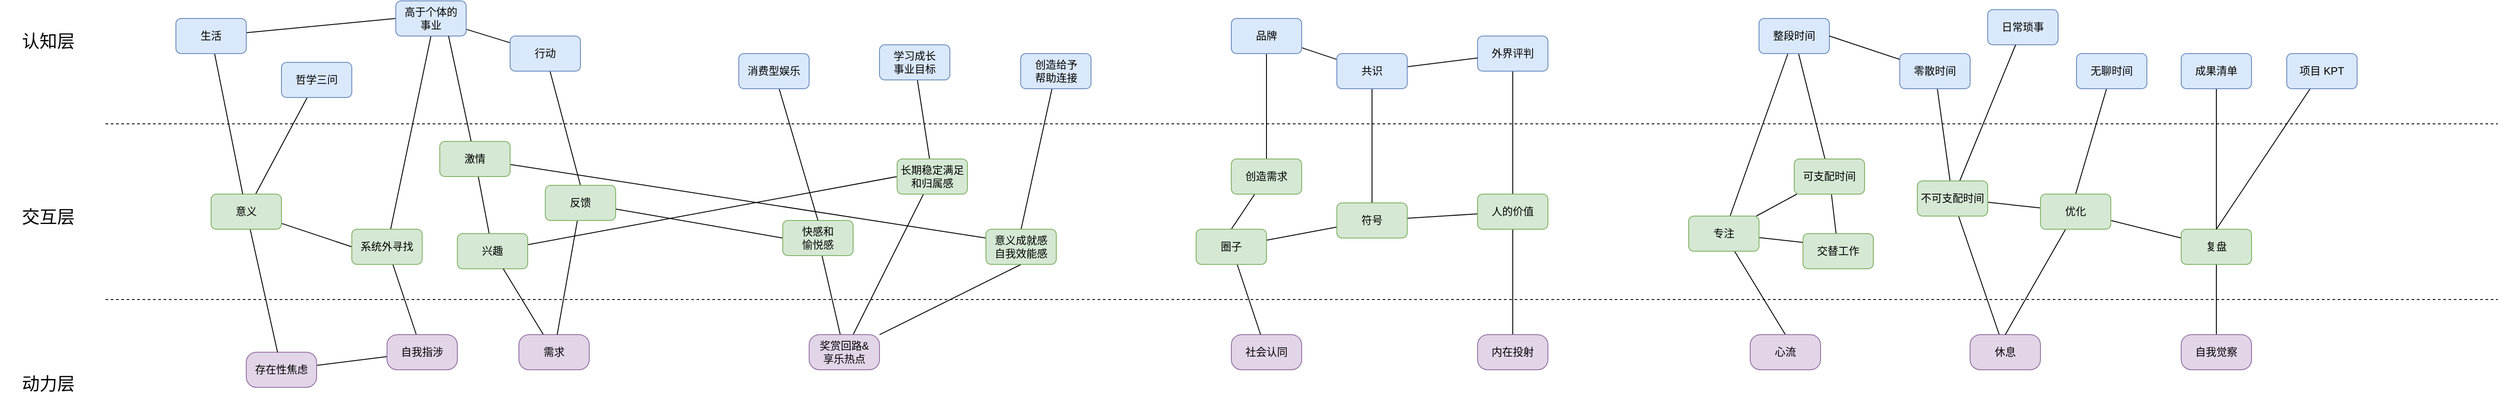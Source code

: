 <mxfile version="24.6.4" type="github">
  <diagram name="第 1 页" id="4-y-vIeG8P-sDKISA_m4">
    <mxGraphModel dx="934" dy="595" grid="1" gridSize="10" guides="1" tooltips="1" connect="1" arrows="1" fold="1" page="1" pageScale="1" pageWidth="827" pageHeight="1169" math="0" shadow="0">
      <root>
        <mxCell id="0" />
        <mxCell id="1" parent="0" />
        <mxCell id="l1id5_d6CqMrEGTcTIfL-1" value="" style="endArrow=none;dashed=1;html=1;rounded=0;" edge="1" parent="1">
          <mxGeometry width="50" height="50" relative="1" as="geometry">
            <mxPoint x="160" y="440" as="sourcePoint" />
            <mxPoint x="2880" y="440" as="targetPoint" />
          </mxGeometry>
        </mxCell>
        <mxCell id="l1id5_d6CqMrEGTcTIfL-2" value="" style="endArrow=none;dashed=1;html=1;rounded=0;" edge="1" parent="1">
          <mxGeometry width="50" height="50" relative="1" as="geometry">
            <mxPoint x="160" y="640" as="sourcePoint" />
            <mxPoint x="2880" y="640" as="targetPoint" />
          </mxGeometry>
        </mxCell>
        <mxCell id="l1id5_d6CqMrEGTcTIfL-3" value="认知层" style="text;html=1;strokeColor=none;fillColor=none;align=center;verticalAlign=middle;whiteSpace=wrap;rounded=0;fontSize=20;" vertex="1" parent="1">
          <mxGeometry x="40" y="330" width="110" height="30" as="geometry" />
        </mxCell>
        <mxCell id="l1id5_d6CqMrEGTcTIfL-4" value="交互层" style="text;html=1;strokeColor=none;fillColor=none;align=center;verticalAlign=middle;whiteSpace=wrap;rounded=0;fontSize=20;" vertex="1" parent="1">
          <mxGeometry x="40" y="530" width="110" height="30" as="geometry" />
        </mxCell>
        <mxCell id="l1id5_d6CqMrEGTcTIfL-5" value="动力层" style="text;html=1;strokeColor=none;fillColor=none;align=center;verticalAlign=middle;whiteSpace=wrap;rounded=0;fontSize=20;" vertex="1" parent="1">
          <mxGeometry x="40" y="720" width="110" height="30" as="geometry" />
        </mxCell>
        <mxCell id="l1id5_d6CqMrEGTcTIfL-76" style="edgeStyle=none;shape=connector;rounded=0;orthogonalLoop=1;jettySize=auto;html=1;strokeColor=default;align=center;verticalAlign=middle;fontFamily=Helvetica;fontSize=11;fontColor=default;labelBackgroundColor=default;endArrow=none;endFill=0;" edge="1" parent="1" source="l1id5_d6CqMrEGTcTIfL-40" target="l1id5_d6CqMrEGTcTIfL-75">
          <mxGeometry relative="1" as="geometry" />
        </mxCell>
        <mxCell id="l1id5_d6CqMrEGTcTIfL-40" value="存在性焦虑" style="rounded=1;whiteSpace=wrap;html=1;fillColor=#e1d5e7;strokeColor=#9673a6;arcSize=29;" vertex="1" parent="1">
          <mxGeometry x="320" y="700" width="80" height="40" as="geometry" />
        </mxCell>
        <mxCell id="l1id5_d6CqMrEGTcTIfL-70" style="rounded=0;orthogonalLoop=1;jettySize=auto;html=1;endArrow=none;endFill=0;" edge="1" parent="1" source="l1id5_d6CqMrEGTcTIfL-43" target="l1id5_d6CqMrEGTcTIfL-40">
          <mxGeometry relative="1" as="geometry" />
        </mxCell>
        <mxCell id="l1id5_d6CqMrEGTcTIfL-71" style="edgeStyle=none;shape=connector;rounded=0;orthogonalLoop=1;jettySize=auto;html=1;strokeColor=default;align=center;verticalAlign=middle;fontFamily=Helvetica;fontSize=11;fontColor=default;labelBackgroundColor=default;endArrow=none;endFill=0;" edge="1" parent="1" source="l1id5_d6CqMrEGTcTIfL-43" target="l1id5_d6CqMrEGTcTIfL-69">
          <mxGeometry relative="1" as="geometry" />
        </mxCell>
        <mxCell id="l1id5_d6CqMrEGTcTIfL-77" style="edgeStyle=none;shape=connector;rounded=0;orthogonalLoop=1;jettySize=auto;html=1;entryX=0;entryY=0.5;entryDx=0;entryDy=0;strokeColor=default;align=center;verticalAlign=middle;fontFamily=Helvetica;fontSize=11;fontColor=default;labelBackgroundColor=default;endArrow=none;endFill=0;" edge="1" parent="1" source="l1id5_d6CqMrEGTcTIfL-43" target="l1id5_d6CqMrEGTcTIfL-46">
          <mxGeometry relative="1" as="geometry" />
        </mxCell>
        <mxCell id="l1id5_d6CqMrEGTcTIfL-43" value="意义" style="rounded=1;whiteSpace=wrap;html=1;fillColor=#d5e8d4;strokeColor=#82b366;" vertex="1" parent="1">
          <mxGeometry x="280" y="520" width="80" height="40" as="geometry" />
        </mxCell>
        <mxCell id="l1id5_d6CqMrEGTcTIfL-79" style="edgeStyle=none;shape=connector;rounded=0;orthogonalLoop=1;jettySize=auto;html=1;entryX=0.5;entryY=1;entryDx=0;entryDy=0;strokeColor=default;align=center;verticalAlign=middle;fontFamily=Helvetica;fontSize=11;fontColor=default;labelBackgroundColor=default;endArrow=none;endFill=0;" edge="1" parent="1" source="l1id5_d6CqMrEGTcTIfL-46" target="l1id5_d6CqMrEGTcTIfL-78">
          <mxGeometry relative="1" as="geometry" />
        </mxCell>
        <mxCell id="l1id5_d6CqMrEGTcTIfL-81" style="edgeStyle=none;shape=connector;rounded=0;orthogonalLoop=1;jettySize=auto;html=1;strokeColor=default;align=center;verticalAlign=middle;fontFamily=Helvetica;fontSize=11;fontColor=default;labelBackgroundColor=default;endArrow=none;endFill=0;" edge="1" parent="1" source="l1id5_d6CqMrEGTcTIfL-46" target="l1id5_d6CqMrEGTcTIfL-75">
          <mxGeometry relative="1" as="geometry" />
        </mxCell>
        <mxCell id="l1id5_d6CqMrEGTcTIfL-46" value="系统外寻找" style="rounded=1;whiteSpace=wrap;html=1;fillColor=#d5e8d4;strokeColor=#82b366;" vertex="1" parent="1">
          <mxGeometry x="440" y="560" width="80" height="40" as="geometry" />
        </mxCell>
        <mxCell id="l1id5_d6CqMrEGTcTIfL-69" value="哲学三问" style="rounded=1;whiteSpace=wrap;html=1;fillColor=#dae8fc;strokeColor=#6c8ebf;" vertex="1" parent="1">
          <mxGeometry x="360" y="370" width="80" height="40" as="geometry" />
        </mxCell>
        <mxCell id="l1id5_d6CqMrEGTcTIfL-74" style="edgeStyle=none;shape=connector;rounded=0;orthogonalLoop=1;jettySize=auto;html=1;strokeColor=default;align=center;verticalAlign=middle;fontFamily=Helvetica;fontSize=11;fontColor=default;labelBackgroundColor=default;endArrow=none;endFill=0;" edge="1" parent="1" source="l1id5_d6CqMrEGTcTIfL-73" target="l1id5_d6CqMrEGTcTIfL-43">
          <mxGeometry relative="1" as="geometry" />
        </mxCell>
        <mxCell id="l1id5_d6CqMrEGTcTIfL-80" style="edgeStyle=none;shape=connector;rounded=0;orthogonalLoop=1;jettySize=auto;html=1;entryX=0;entryY=0.5;entryDx=0;entryDy=0;strokeColor=default;align=center;verticalAlign=middle;fontFamily=Helvetica;fontSize=11;fontColor=default;labelBackgroundColor=default;endArrow=none;endFill=0;" edge="1" parent="1" source="l1id5_d6CqMrEGTcTIfL-73" target="l1id5_d6CqMrEGTcTIfL-78">
          <mxGeometry relative="1" as="geometry" />
        </mxCell>
        <mxCell id="l1id5_d6CqMrEGTcTIfL-73" value="生活" style="rounded=1;whiteSpace=wrap;html=1;fillColor=#dae8fc;strokeColor=#6c8ebf;" vertex="1" parent="1">
          <mxGeometry x="240" y="320" width="80" height="40" as="geometry" />
        </mxCell>
        <mxCell id="l1id5_d6CqMrEGTcTIfL-75" value="自我指涉" style="rounded=1;whiteSpace=wrap;html=1;fillColor=#e1d5e7;strokeColor=#9673a6;arcSize=29;" vertex="1" parent="1">
          <mxGeometry x="480" y="680" width="80" height="40" as="geometry" />
        </mxCell>
        <mxCell id="l1id5_d6CqMrEGTcTIfL-83" style="edgeStyle=none;shape=connector;rounded=0;orthogonalLoop=1;jettySize=auto;html=1;strokeColor=default;align=center;verticalAlign=middle;fontFamily=Helvetica;fontSize=11;fontColor=default;labelBackgroundColor=default;endArrow=none;endFill=0;" edge="1" parent="1" source="l1id5_d6CqMrEGTcTIfL-78" target="l1id5_d6CqMrEGTcTIfL-82">
          <mxGeometry relative="1" as="geometry" />
        </mxCell>
        <mxCell id="l1id5_d6CqMrEGTcTIfL-78" value="高于个体的&lt;br&gt;事业" style="rounded=1;whiteSpace=wrap;html=1;fillColor=#dae8fc;strokeColor=#6c8ebf;" vertex="1" parent="1">
          <mxGeometry x="490" y="300" width="80" height="40" as="geometry" />
        </mxCell>
        <mxCell id="l1id5_d6CqMrEGTcTIfL-96" style="edgeStyle=none;shape=connector;rounded=0;orthogonalLoop=1;jettySize=auto;html=1;entryX=0.5;entryY=0;entryDx=0;entryDy=0;strokeColor=default;align=center;verticalAlign=middle;fontFamily=Helvetica;fontSize=11;fontColor=default;labelBackgroundColor=default;endArrow=none;endFill=0;" edge="1" parent="1" source="l1id5_d6CqMrEGTcTIfL-82" target="l1id5_d6CqMrEGTcTIfL-94">
          <mxGeometry relative="1" as="geometry" />
        </mxCell>
        <mxCell id="l1id5_d6CqMrEGTcTIfL-82" value="行动" style="rounded=1;whiteSpace=wrap;html=1;fillColor=#dae8fc;strokeColor=#6c8ebf;" vertex="1" parent="1">
          <mxGeometry x="620" y="340" width="80" height="40" as="geometry" />
        </mxCell>
        <mxCell id="l1id5_d6CqMrEGTcTIfL-92" style="edgeStyle=none;shape=connector;rounded=0;orthogonalLoop=1;jettySize=auto;html=1;strokeColor=default;align=center;verticalAlign=middle;fontFamily=Helvetica;fontSize=11;fontColor=default;labelBackgroundColor=default;endArrow=none;endFill=0;" edge="1" parent="1" source="l1id5_d6CqMrEGTcTIfL-86" target="l1id5_d6CqMrEGTcTIfL-91">
          <mxGeometry relative="1" as="geometry" />
        </mxCell>
        <mxCell id="l1id5_d6CqMrEGTcTIfL-115" style="edgeStyle=none;shape=connector;rounded=0;orthogonalLoop=1;jettySize=auto;html=1;entryX=0;entryY=0.5;entryDx=0;entryDy=0;strokeColor=default;align=center;verticalAlign=middle;fontFamily=Helvetica;fontSize=11;fontColor=default;labelBackgroundColor=default;endArrow=none;endFill=0;" edge="1" parent="1" source="l1id5_d6CqMrEGTcTIfL-86" target="l1id5_d6CqMrEGTcTIfL-104">
          <mxGeometry relative="1" as="geometry" />
        </mxCell>
        <mxCell id="l1id5_d6CqMrEGTcTIfL-86" value="兴趣" style="rounded=1;whiteSpace=wrap;html=1;fillColor=#d5e8d4;strokeColor=#82b366;" vertex="1" parent="1">
          <mxGeometry x="560" y="565" width="80" height="40" as="geometry" />
        </mxCell>
        <mxCell id="l1id5_d6CqMrEGTcTIfL-89" style="edgeStyle=none;shape=connector;rounded=0;orthogonalLoop=1;jettySize=auto;html=1;strokeColor=default;align=center;verticalAlign=middle;fontFamily=Helvetica;fontSize=11;fontColor=default;labelBackgroundColor=default;endArrow=none;endFill=0;" edge="1" parent="1" source="l1id5_d6CqMrEGTcTIfL-87" target="l1id5_d6CqMrEGTcTIfL-86">
          <mxGeometry relative="1" as="geometry" />
        </mxCell>
        <mxCell id="l1id5_d6CqMrEGTcTIfL-87" value="需求" style="rounded=1;whiteSpace=wrap;html=1;fillColor=#e1d5e7;strokeColor=#9673a6;arcSize=29;" vertex="1" parent="1">
          <mxGeometry x="630" y="680" width="80" height="40" as="geometry" />
        </mxCell>
        <mxCell id="l1id5_d6CqMrEGTcTIfL-93" style="edgeStyle=none;shape=connector;rounded=0;orthogonalLoop=1;jettySize=auto;html=1;entryX=0.75;entryY=1;entryDx=0;entryDy=0;strokeColor=default;align=center;verticalAlign=middle;fontFamily=Helvetica;fontSize=11;fontColor=default;labelBackgroundColor=default;endArrow=none;endFill=0;" edge="1" parent="1" source="l1id5_d6CqMrEGTcTIfL-91" target="l1id5_d6CqMrEGTcTIfL-78">
          <mxGeometry relative="1" as="geometry" />
        </mxCell>
        <mxCell id="l1id5_d6CqMrEGTcTIfL-116" style="edgeStyle=none;shape=connector;rounded=0;orthogonalLoop=1;jettySize=auto;html=1;entryX=0;entryY=0.25;entryDx=0;entryDy=0;strokeColor=default;align=center;verticalAlign=middle;fontFamily=Helvetica;fontSize=11;fontColor=default;labelBackgroundColor=default;endArrow=none;endFill=0;" edge="1" parent="1" source="l1id5_d6CqMrEGTcTIfL-91" target="l1id5_d6CqMrEGTcTIfL-109">
          <mxGeometry relative="1" as="geometry" />
        </mxCell>
        <mxCell id="l1id5_d6CqMrEGTcTIfL-91" value="激情" style="rounded=1;whiteSpace=wrap;html=1;fillColor=#d5e8d4;strokeColor=#82b366;" vertex="1" parent="1">
          <mxGeometry x="540" y="460" width="80" height="40" as="geometry" />
        </mxCell>
        <mxCell id="l1id5_d6CqMrEGTcTIfL-97" style="edgeStyle=none;shape=connector;rounded=0;orthogonalLoop=1;jettySize=auto;html=1;strokeColor=default;align=center;verticalAlign=middle;fontFamily=Helvetica;fontSize=11;fontColor=default;labelBackgroundColor=default;endArrow=none;endFill=0;" edge="1" parent="1" source="l1id5_d6CqMrEGTcTIfL-94" target="l1id5_d6CqMrEGTcTIfL-87">
          <mxGeometry relative="1" as="geometry" />
        </mxCell>
        <mxCell id="l1id5_d6CqMrEGTcTIfL-114" style="edgeStyle=none;shape=connector;rounded=0;orthogonalLoop=1;jettySize=auto;html=1;entryX=0;entryY=0.5;entryDx=0;entryDy=0;strokeColor=default;align=center;verticalAlign=middle;fontFamily=Helvetica;fontSize=11;fontColor=default;labelBackgroundColor=default;endArrow=none;endFill=0;" edge="1" parent="1" source="l1id5_d6CqMrEGTcTIfL-94" target="l1id5_d6CqMrEGTcTIfL-98">
          <mxGeometry relative="1" as="geometry" />
        </mxCell>
        <mxCell id="l1id5_d6CqMrEGTcTIfL-94" value="反馈" style="rounded=1;whiteSpace=wrap;html=1;fillColor=#d5e8d4;strokeColor=#82b366;" vertex="1" parent="1">
          <mxGeometry x="660" y="510" width="80" height="40" as="geometry" />
        </mxCell>
        <mxCell id="l1id5_d6CqMrEGTcTIfL-102" style="edgeStyle=none;shape=connector;rounded=0;orthogonalLoop=1;jettySize=auto;html=1;strokeColor=default;align=center;verticalAlign=middle;fontFamily=Helvetica;fontSize=11;fontColor=default;labelBackgroundColor=default;endArrow=none;endFill=0;" edge="1" parent="1" source="l1id5_d6CqMrEGTcTIfL-98" target="l1id5_d6CqMrEGTcTIfL-99">
          <mxGeometry relative="1" as="geometry" />
        </mxCell>
        <mxCell id="l1id5_d6CqMrEGTcTIfL-98" value="快感和&lt;br&gt;愉悦感" style="rounded=1;whiteSpace=wrap;html=1;fillColor=#d5e8d4;strokeColor=#82b366;" vertex="1" parent="1">
          <mxGeometry x="930" y="550" width="80" height="40" as="geometry" />
        </mxCell>
        <mxCell id="l1id5_d6CqMrEGTcTIfL-106" style="edgeStyle=none;shape=connector;rounded=0;orthogonalLoop=1;jettySize=auto;html=1;strokeColor=default;align=center;verticalAlign=middle;fontFamily=Helvetica;fontSize=11;fontColor=default;labelBackgroundColor=default;endArrow=none;endFill=0;" edge="1" parent="1" source="l1id5_d6CqMrEGTcTIfL-99" target="l1id5_d6CqMrEGTcTIfL-104">
          <mxGeometry relative="1" as="geometry" />
        </mxCell>
        <mxCell id="l1id5_d6CqMrEGTcTIfL-111" style="edgeStyle=none;shape=connector;rounded=0;orthogonalLoop=1;jettySize=auto;html=1;entryX=0.5;entryY=1;entryDx=0;entryDy=0;strokeColor=default;align=center;verticalAlign=middle;fontFamily=Helvetica;fontSize=11;fontColor=default;labelBackgroundColor=default;endArrow=none;endFill=0;" edge="1" parent="1" source="l1id5_d6CqMrEGTcTIfL-99" target="l1id5_d6CqMrEGTcTIfL-109">
          <mxGeometry relative="1" as="geometry" />
        </mxCell>
        <mxCell id="l1id5_d6CqMrEGTcTIfL-99" value="奖赏回路&amp;amp;&lt;br&gt;享乐热点" style="rounded=1;whiteSpace=wrap;html=1;fillColor=#e1d5e7;strokeColor=#9673a6;arcSize=29;" vertex="1" parent="1">
          <mxGeometry x="960" y="680" width="80" height="40" as="geometry" />
        </mxCell>
        <mxCell id="l1id5_d6CqMrEGTcTIfL-101" style="edgeStyle=none;shape=connector;rounded=0;orthogonalLoop=1;jettySize=auto;html=1;entryX=0.5;entryY=0;entryDx=0;entryDy=0;strokeColor=default;align=center;verticalAlign=middle;fontFamily=Helvetica;fontSize=11;fontColor=default;labelBackgroundColor=default;endArrow=none;endFill=0;" edge="1" parent="1" source="l1id5_d6CqMrEGTcTIfL-100" target="l1id5_d6CqMrEGTcTIfL-98">
          <mxGeometry relative="1" as="geometry" />
        </mxCell>
        <mxCell id="l1id5_d6CqMrEGTcTIfL-100" value="消费型娱乐" style="rounded=1;whiteSpace=wrap;html=1;fillColor=#dae8fc;strokeColor=#6c8ebf;" vertex="1" parent="1">
          <mxGeometry x="880" y="360" width="80" height="40" as="geometry" />
        </mxCell>
        <mxCell id="l1id5_d6CqMrEGTcTIfL-105" style="edgeStyle=none;shape=connector;rounded=0;orthogonalLoop=1;jettySize=auto;html=1;strokeColor=default;align=center;verticalAlign=middle;fontFamily=Helvetica;fontSize=11;fontColor=default;labelBackgroundColor=default;endArrow=none;endFill=0;" edge="1" parent="1" source="l1id5_d6CqMrEGTcTIfL-103" target="l1id5_d6CqMrEGTcTIfL-104">
          <mxGeometry relative="1" as="geometry" />
        </mxCell>
        <mxCell id="l1id5_d6CqMrEGTcTIfL-103" value="学习成长&lt;br&gt;事业目标" style="rounded=1;whiteSpace=wrap;html=1;fillColor=#dae8fc;strokeColor=#6c8ebf;" vertex="1" parent="1">
          <mxGeometry x="1040" y="350" width="80" height="40" as="geometry" />
        </mxCell>
        <mxCell id="l1id5_d6CqMrEGTcTIfL-104" value="长期稳定满足和归属感" style="rounded=1;whiteSpace=wrap;html=1;fillColor=#d5e8d4;strokeColor=#82b366;" vertex="1" parent="1">
          <mxGeometry x="1060" y="480" width="80" height="40" as="geometry" />
        </mxCell>
        <mxCell id="l1id5_d6CqMrEGTcTIfL-110" style="edgeStyle=none;shape=connector;rounded=0;orthogonalLoop=1;jettySize=auto;html=1;entryX=0.5;entryY=0;entryDx=0;entryDy=0;strokeColor=default;align=center;verticalAlign=middle;fontFamily=Helvetica;fontSize=11;fontColor=default;labelBackgroundColor=default;endArrow=none;endFill=0;" edge="1" parent="1" source="l1id5_d6CqMrEGTcTIfL-107" target="l1id5_d6CqMrEGTcTIfL-109">
          <mxGeometry relative="1" as="geometry" />
        </mxCell>
        <mxCell id="l1id5_d6CqMrEGTcTIfL-107" value="创造给予&lt;br&gt;帮助连接" style="rounded=1;whiteSpace=wrap;html=1;fillColor=#dae8fc;strokeColor=#6c8ebf;" vertex="1" parent="1">
          <mxGeometry x="1200.5" y="360" width="80" height="40" as="geometry" />
        </mxCell>
        <mxCell id="l1id5_d6CqMrEGTcTIfL-120" style="edgeStyle=none;shape=connector;rounded=0;orthogonalLoop=1;jettySize=auto;html=1;strokeColor=default;align=center;verticalAlign=middle;fontFamily=Helvetica;fontSize=11;fontColor=default;labelBackgroundColor=default;endArrow=none;endFill=0;" edge="1" parent="1" source="l1id5_d6CqMrEGTcTIfL-108" target="l1id5_d6CqMrEGTcTIfL-119">
          <mxGeometry relative="1" as="geometry" />
        </mxCell>
        <mxCell id="l1id5_d6CqMrEGTcTIfL-128" style="edgeStyle=none;shape=connector;rounded=0;orthogonalLoop=1;jettySize=auto;html=1;strokeColor=default;align=center;verticalAlign=middle;fontFamily=Helvetica;fontSize=11;fontColor=default;labelBackgroundColor=default;endArrow=none;endFill=0;" edge="1" parent="1" source="l1id5_d6CqMrEGTcTIfL-108" target="l1id5_d6CqMrEGTcTIfL-118">
          <mxGeometry relative="1" as="geometry" />
        </mxCell>
        <mxCell id="l1id5_d6CqMrEGTcTIfL-108" value="品牌" style="rounded=1;whiteSpace=wrap;html=1;fillColor=#dae8fc;strokeColor=#6c8ebf;" vertex="1" parent="1">
          <mxGeometry x="1440" y="320" width="80" height="40" as="geometry" />
        </mxCell>
        <mxCell id="l1id5_d6CqMrEGTcTIfL-109" value="意义成就感&lt;br&gt;自我效能感" style="rounded=1;whiteSpace=wrap;html=1;fillColor=#d5e8d4;strokeColor=#82b366;" vertex="1" parent="1">
          <mxGeometry x="1161" y="560" width="80" height="40" as="geometry" />
        </mxCell>
        <mxCell id="l1id5_d6CqMrEGTcTIfL-132" style="edgeStyle=none;shape=connector;rounded=0;orthogonalLoop=1;jettySize=auto;html=1;strokeColor=default;align=center;verticalAlign=middle;fontFamily=Helvetica;fontSize=11;fontColor=default;labelBackgroundColor=default;endArrow=none;endFill=0;" edge="1" parent="1" source="l1id5_d6CqMrEGTcTIfL-117" target="l1id5_d6CqMrEGTcTIfL-130">
          <mxGeometry relative="1" as="geometry" />
        </mxCell>
        <mxCell id="l1id5_d6CqMrEGTcTIfL-117" value="外界评判" style="rounded=1;whiteSpace=wrap;html=1;fillColor=#dae8fc;strokeColor=#6c8ebf;" vertex="1" parent="1">
          <mxGeometry x="1720" y="340" width="80" height="40" as="geometry" />
        </mxCell>
        <mxCell id="l1id5_d6CqMrEGTcTIfL-129" style="edgeStyle=none;shape=connector;rounded=0;orthogonalLoop=1;jettySize=auto;html=1;strokeColor=default;align=center;verticalAlign=middle;fontFamily=Helvetica;fontSize=11;fontColor=default;labelBackgroundColor=default;endArrow=none;endFill=0;" edge="1" parent="1" source="l1id5_d6CqMrEGTcTIfL-118" target="l1id5_d6CqMrEGTcTIfL-125">
          <mxGeometry relative="1" as="geometry" />
        </mxCell>
        <mxCell id="l1id5_d6CqMrEGTcTIfL-133" style="edgeStyle=none;shape=connector;rounded=0;orthogonalLoop=1;jettySize=auto;html=1;strokeColor=default;align=center;verticalAlign=middle;fontFamily=Helvetica;fontSize=11;fontColor=default;labelBackgroundColor=default;endArrow=none;endFill=0;" edge="1" parent="1" source="l1id5_d6CqMrEGTcTIfL-118" target="l1id5_d6CqMrEGTcTIfL-117">
          <mxGeometry relative="1" as="geometry" />
        </mxCell>
        <mxCell id="l1id5_d6CqMrEGTcTIfL-118" value="共识" style="rounded=1;whiteSpace=wrap;html=1;fillColor=#dae8fc;strokeColor=#6c8ebf;" vertex="1" parent="1">
          <mxGeometry x="1560" y="360" width="80" height="40" as="geometry" />
        </mxCell>
        <mxCell id="l1id5_d6CqMrEGTcTIfL-123" style="edgeStyle=none;shape=connector;rounded=0;orthogonalLoop=1;jettySize=auto;html=1;entryX=0.5;entryY=0;entryDx=0;entryDy=0;strokeColor=default;align=center;verticalAlign=middle;fontFamily=Helvetica;fontSize=11;fontColor=default;labelBackgroundColor=default;endArrow=none;endFill=0;" edge="1" parent="1" source="l1id5_d6CqMrEGTcTIfL-119" target="l1id5_d6CqMrEGTcTIfL-122">
          <mxGeometry relative="1" as="geometry" />
        </mxCell>
        <mxCell id="l1id5_d6CqMrEGTcTIfL-119" value="创造需求" style="rounded=1;whiteSpace=wrap;html=1;fillColor=#d5e8d4;strokeColor=#82b366;" vertex="1" parent="1">
          <mxGeometry x="1440" y="480" width="80" height="40" as="geometry" />
        </mxCell>
        <mxCell id="l1id5_d6CqMrEGTcTIfL-121" value="社会认同" style="rounded=1;whiteSpace=wrap;html=1;fillColor=#e1d5e7;strokeColor=#9673a6;arcSize=29;" vertex="1" parent="1">
          <mxGeometry x="1440" y="680" width="80" height="40" as="geometry" />
        </mxCell>
        <mxCell id="l1id5_d6CqMrEGTcTIfL-124" style="edgeStyle=none;shape=connector;rounded=0;orthogonalLoop=1;jettySize=auto;html=1;strokeColor=default;align=center;verticalAlign=middle;fontFamily=Helvetica;fontSize=11;fontColor=default;labelBackgroundColor=default;endArrow=none;endFill=0;" edge="1" parent="1" source="l1id5_d6CqMrEGTcTIfL-122" target="l1id5_d6CqMrEGTcTIfL-121">
          <mxGeometry relative="1" as="geometry" />
        </mxCell>
        <mxCell id="l1id5_d6CqMrEGTcTIfL-126" style="edgeStyle=none;shape=connector;rounded=0;orthogonalLoop=1;jettySize=auto;html=1;strokeColor=default;align=center;verticalAlign=middle;fontFamily=Helvetica;fontSize=11;fontColor=default;labelBackgroundColor=default;endArrow=none;endFill=0;" edge="1" parent="1" source="l1id5_d6CqMrEGTcTIfL-122" target="l1id5_d6CqMrEGTcTIfL-125">
          <mxGeometry relative="1" as="geometry" />
        </mxCell>
        <mxCell id="l1id5_d6CqMrEGTcTIfL-122" value="圈子" style="rounded=1;whiteSpace=wrap;html=1;fillColor=#d5e8d4;strokeColor=#82b366;" vertex="1" parent="1">
          <mxGeometry x="1400" y="560" width="80" height="40" as="geometry" />
        </mxCell>
        <mxCell id="l1id5_d6CqMrEGTcTIfL-131" style="edgeStyle=none;shape=connector;rounded=0;orthogonalLoop=1;jettySize=auto;html=1;strokeColor=default;align=center;verticalAlign=middle;fontFamily=Helvetica;fontSize=11;fontColor=default;labelBackgroundColor=default;endArrow=none;endFill=0;" edge="1" parent="1" source="l1id5_d6CqMrEGTcTIfL-125" target="l1id5_d6CqMrEGTcTIfL-130">
          <mxGeometry relative="1" as="geometry" />
        </mxCell>
        <mxCell id="l1id5_d6CqMrEGTcTIfL-125" value="符号" style="rounded=1;whiteSpace=wrap;html=1;fillColor=#d5e8d4;strokeColor=#82b366;" vertex="1" parent="1">
          <mxGeometry x="1560" y="530" width="80" height="40" as="geometry" />
        </mxCell>
        <mxCell id="l1id5_d6CqMrEGTcTIfL-135" style="edgeStyle=none;shape=connector;rounded=0;orthogonalLoop=1;jettySize=auto;html=1;strokeColor=default;align=center;verticalAlign=middle;fontFamily=Helvetica;fontSize=11;fontColor=default;labelBackgroundColor=default;endArrow=none;endFill=0;" edge="1" parent="1" source="l1id5_d6CqMrEGTcTIfL-130" target="l1id5_d6CqMrEGTcTIfL-134">
          <mxGeometry relative="1" as="geometry" />
        </mxCell>
        <mxCell id="l1id5_d6CqMrEGTcTIfL-130" value="人的价值" style="rounded=1;whiteSpace=wrap;html=1;fillColor=#d5e8d4;strokeColor=#82b366;" vertex="1" parent="1">
          <mxGeometry x="1720" y="520" width="80" height="40" as="geometry" />
        </mxCell>
        <mxCell id="l1id5_d6CqMrEGTcTIfL-134" value="内在投射" style="rounded=1;whiteSpace=wrap;html=1;fillColor=#e1d5e7;strokeColor=#9673a6;arcSize=29;" vertex="1" parent="1">
          <mxGeometry x="1720" y="680" width="80" height="40" as="geometry" />
        </mxCell>
        <mxCell id="l1id5_d6CqMrEGTcTIfL-139" style="edgeStyle=none;shape=connector;rounded=0;orthogonalLoop=1;jettySize=auto;html=1;strokeColor=default;align=center;verticalAlign=middle;fontFamily=Helvetica;fontSize=11;fontColor=default;labelBackgroundColor=default;endArrow=none;endFill=0;" edge="1" parent="1" source="l1id5_d6CqMrEGTcTIfL-136" target="l1id5_d6CqMrEGTcTIfL-138">
          <mxGeometry relative="1" as="geometry" />
        </mxCell>
        <mxCell id="l1id5_d6CqMrEGTcTIfL-148" style="edgeStyle=none;shape=connector;rounded=0;orthogonalLoop=1;jettySize=auto;html=1;strokeColor=default;align=center;verticalAlign=middle;fontFamily=Helvetica;fontSize=11;fontColor=default;labelBackgroundColor=default;endArrow=none;endFill=0;" edge="1" parent="1" source="l1id5_d6CqMrEGTcTIfL-136" target="l1id5_d6CqMrEGTcTIfL-146">
          <mxGeometry relative="1" as="geometry" />
        </mxCell>
        <mxCell id="l1id5_d6CqMrEGTcTIfL-136" value="整段时间" style="rounded=1;whiteSpace=wrap;html=1;fillColor=#dae8fc;strokeColor=#6c8ebf;" vertex="1" parent="1">
          <mxGeometry x="2040" y="320" width="80" height="40" as="geometry" />
        </mxCell>
        <mxCell id="l1id5_d6CqMrEGTcTIfL-145" style="edgeStyle=none;shape=connector;rounded=0;orthogonalLoop=1;jettySize=auto;html=1;entryX=1;entryY=0.5;entryDx=0;entryDy=0;strokeColor=default;align=center;verticalAlign=middle;fontFamily=Helvetica;fontSize=11;fontColor=default;labelBackgroundColor=default;endArrow=none;endFill=0;" edge="1" parent="1" source="l1id5_d6CqMrEGTcTIfL-137" target="l1id5_d6CqMrEGTcTIfL-136">
          <mxGeometry relative="1" as="geometry" />
        </mxCell>
        <mxCell id="l1id5_d6CqMrEGTcTIfL-151" style="edgeStyle=none;shape=connector;rounded=0;orthogonalLoop=1;jettySize=auto;html=1;strokeColor=default;align=center;verticalAlign=middle;fontFamily=Helvetica;fontSize=11;fontColor=default;labelBackgroundColor=default;endArrow=none;endFill=0;" edge="1" parent="1" source="l1id5_d6CqMrEGTcTIfL-137" target="l1id5_d6CqMrEGTcTIfL-150">
          <mxGeometry relative="1" as="geometry" />
        </mxCell>
        <mxCell id="l1id5_d6CqMrEGTcTIfL-137" value="零散时间" style="rounded=1;whiteSpace=wrap;html=1;fillColor=#dae8fc;strokeColor=#6c8ebf;" vertex="1" parent="1">
          <mxGeometry x="2200" y="360" width="80" height="40" as="geometry" />
        </mxCell>
        <mxCell id="l1id5_d6CqMrEGTcTIfL-143" style="edgeStyle=none;shape=connector;rounded=0;orthogonalLoop=1;jettySize=auto;html=1;entryX=0.5;entryY=0;entryDx=0;entryDy=0;strokeColor=default;align=center;verticalAlign=middle;fontFamily=Helvetica;fontSize=11;fontColor=default;labelBackgroundColor=default;endArrow=none;endFill=0;" edge="1" parent="1" source="l1id5_d6CqMrEGTcTIfL-138" target="l1id5_d6CqMrEGTcTIfL-140">
          <mxGeometry relative="1" as="geometry" />
        </mxCell>
        <mxCell id="l1id5_d6CqMrEGTcTIfL-162" style="edgeStyle=none;shape=connector;rounded=0;orthogonalLoop=1;jettySize=auto;html=1;entryX=0;entryY=0.25;entryDx=0;entryDy=0;strokeColor=default;align=center;verticalAlign=middle;fontFamily=Helvetica;fontSize=11;fontColor=default;labelBackgroundColor=default;endArrow=none;endFill=0;" edge="1" parent="1" source="l1id5_d6CqMrEGTcTIfL-138" target="l1id5_d6CqMrEGTcTIfL-160">
          <mxGeometry relative="1" as="geometry" />
        </mxCell>
        <mxCell id="l1id5_d6CqMrEGTcTIfL-138" value="专注" style="rounded=1;whiteSpace=wrap;html=1;fillColor=#d5e8d4;strokeColor=#82b366;" vertex="1" parent="1">
          <mxGeometry x="1960" y="545" width="80" height="40" as="geometry" />
        </mxCell>
        <mxCell id="l1id5_d6CqMrEGTcTIfL-140" value="心流" style="rounded=1;whiteSpace=wrap;html=1;fillColor=#e1d5e7;strokeColor=#9673a6;arcSize=29;" vertex="1" parent="1">
          <mxGeometry x="2030" y="680" width="80" height="40" as="geometry" />
        </mxCell>
        <mxCell id="l1id5_d6CqMrEGTcTIfL-144" value="日常琐事" style="rounded=1;whiteSpace=wrap;html=1;fillColor=#dae8fc;strokeColor=#6c8ebf;" vertex="1" parent="1">
          <mxGeometry x="2300" y="310" width="80" height="40" as="geometry" />
        </mxCell>
        <mxCell id="l1id5_d6CqMrEGTcTIfL-149" style="edgeStyle=none;shape=connector;rounded=0;orthogonalLoop=1;jettySize=auto;html=1;strokeColor=default;align=center;verticalAlign=middle;fontFamily=Helvetica;fontSize=11;fontColor=default;labelBackgroundColor=default;endArrow=none;endFill=0;" edge="1" parent="1" source="l1id5_d6CqMrEGTcTIfL-146" target="l1id5_d6CqMrEGTcTIfL-138">
          <mxGeometry relative="1" as="geometry" />
        </mxCell>
        <mxCell id="l1id5_d6CqMrEGTcTIfL-161" style="edgeStyle=none;shape=connector;rounded=0;orthogonalLoop=1;jettySize=auto;html=1;strokeColor=default;align=center;verticalAlign=middle;fontFamily=Helvetica;fontSize=11;fontColor=default;labelBackgroundColor=default;endArrow=none;endFill=0;" edge="1" parent="1" source="l1id5_d6CqMrEGTcTIfL-146" target="l1id5_d6CqMrEGTcTIfL-160">
          <mxGeometry relative="1" as="geometry" />
        </mxCell>
        <mxCell id="l1id5_d6CqMrEGTcTIfL-146" value="可支配时间" style="rounded=1;whiteSpace=wrap;html=1;fillColor=#d5e8d4;strokeColor=#82b366;" vertex="1" parent="1">
          <mxGeometry x="2080" y="480" width="80" height="40" as="geometry" />
        </mxCell>
        <mxCell id="l1id5_d6CqMrEGTcTIfL-153" style="edgeStyle=none;shape=connector;rounded=0;orthogonalLoop=1;jettySize=auto;html=1;strokeColor=default;align=center;verticalAlign=middle;fontFamily=Helvetica;fontSize=11;fontColor=default;labelBackgroundColor=default;endArrow=none;endFill=0;" edge="1" parent="1" source="l1id5_d6CqMrEGTcTIfL-150" target="l1id5_d6CqMrEGTcTIfL-152">
          <mxGeometry relative="1" as="geometry" />
        </mxCell>
        <mxCell id="l1id5_d6CqMrEGTcTIfL-154" style="edgeStyle=none;shape=connector;rounded=0;orthogonalLoop=1;jettySize=auto;html=1;strokeColor=default;align=center;verticalAlign=middle;fontFamily=Helvetica;fontSize=11;fontColor=default;labelBackgroundColor=default;endArrow=none;endFill=0;" edge="1" parent="1" source="l1id5_d6CqMrEGTcTIfL-150" target="l1id5_d6CqMrEGTcTIfL-144">
          <mxGeometry relative="1" as="geometry" />
        </mxCell>
        <mxCell id="l1id5_d6CqMrEGTcTIfL-158" style="edgeStyle=none;shape=connector;rounded=0;orthogonalLoop=1;jettySize=auto;html=1;strokeColor=default;align=center;verticalAlign=middle;fontFamily=Helvetica;fontSize=11;fontColor=default;labelBackgroundColor=default;endArrow=none;endFill=0;" edge="1" parent="1" source="l1id5_d6CqMrEGTcTIfL-150" target="l1id5_d6CqMrEGTcTIfL-156">
          <mxGeometry relative="1" as="geometry" />
        </mxCell>
        <mxCell id="l1id5_d6CqMrEGTcTIfL-150" value="不可支配时间" style="rounded=1;whiteSpace=wrap;html=1;fillColor=#d5e8d4;strokeColor=#82b366;" vertex="1" parent="1">
          <mxGeometry x="2220" y="505" width="80" height="40" as="geometry" />
        </mxCell>
        <mxCell id="l1id5_d6CqMrEGTcTIfL-152" value="休息" style="rounded=1;whiteSpace=wrap;html=1;fillColor=#e1d5e7;strokeColor=#9673a6;arcSize=29;" vertex="1" parent="1">
          <mxGeometry x="2280" y="680" width="80" height="40" as="geometry" />
        </mxCell>
        <mxCell id="l1id5_d6CqMrEGTcTIfL-157" style="edgeStyle=none;shape=connector;rounded=0;orthogonalLoop=1;jettySize=auto;html=1;entryX=0.5;entryY=0;entryDx=0;entryDy=0;strokeColor=default;align=center;verticalAlign=middle;fontFamily=Helvetica;fontSize=11;fontColor=default;labelBackgroundColor=default;endArrow=none;endFill=0;" edge="1" parent="1" source="l1id5_d6CqMrEGTcTIfL-155" target="l1id5_d6CqMrEGTcTIfL-156">
          <mxGeometry relative="1" as="geometry" />
        </mxCell>
        <mxCell id="l1id5_d6CqMrEGTcTIfL-155" value="无聊时间" style="rounded=1;whiteSpace=wrap;html=1;fillColor=#dae8fc;strokeColor=#6c8ebf;" vertex="1" parent="1">
          <mxGeometry x="2401" y="360" width="80" height="40" as="geometry" />
        </mxCell>
        <mxCell id="l1id5_d6CqMrEGTcTIfL-159" style="edgeStyle=none;shape=connector;rounded=0;orthogonalLoop=1;jettySize=auto;html=1;entryX=0.5;entryY=0;entryDx=0;entryDy=0;strokeColor=default;align=center;verticalAlign=middle;fontFamily=Helvetica;fontSize=11;fontColor=default;labelBackgroundColor=default;endArrow=none;endFill=0;" edge="1" parent="1" source="l1id5_d6CqMrEGTcTIfL-156" target="l1id5_d6CqMrEGTcTIfL-152">
          <mxGeometry relative="1" as="geometry" />
        </mxCell>
        <mxCell id="l1id5_d6CqMrEGTcTIfL-165" style="edgeStyle=none;shape=connector;rounded=0;orthogonalLoop=1;jettySize=auto;html=1;strokeColor=default;align=center;verticalAlign=middle;fontFamily=Helvetica;fontSize=11;fontColor=default;labelBackgroundColor=default;endArrow=none;endFill=0;" edge="1" parent="1" source="l1id5_d6CqMrEGTcTIfL-156" target="l1id5_d6CqMrEGTcTIfL-163">
          <mxGeometry relative="1" as="geometry" />
        </mxCell>
        <mxCell id="l1id5_d6CqMrEGTcTIfL-156" value="优化" style="rounded=1;whiteSpace=wrap;html=1;fillColor=#d5e8d4;strokeColor=#82b366;" vertex="1" parent="1">
          <mxGeometry x="2360" y="520" width="80" height="40" as="geometry" />
        </mxCell>
        <mxCell id="l1id5_d6CqMrEGTcTIfL-160" value="交替工作" style="rounded=1;whiteSpace=wrap;html=1;fillColor=#d5e8d4;strokeColor=#82b366;" vertex="1" parent="1">
          <mxGeometry x="2090" y="565" width="80" height="40" as="geometry" />
        </mxCell>
        <mxCell id="l1id5_d6CqMrEGTcTIfL-166" style="edgeStyle=none;shape=connector;rounded=0;orthogonalLoop=1;jettySize=auto;html=1;entryX=0.5;entryY=1;entryDx=0;entryDy=0;strokeColor=default;align=center;verticalAlign=middle;fontFamily=Helvetica;fontSize=11;fontColor=default;labelBackgroundColor=default;endArrow=none;endFill=0;" edge="1" parent="1" source="l1id5_d6CqMrEGTcTIfL-163" target="l1id5_d6CqMrEGTcTIfL-164">
          <mxGeometry relative="1" as="geometry" />
        </mxCell>
        <mxCell id="l1id5_d6CqMrEGTcTIfL-169" style="edgeStyle=none;shape=connector;rounded=0;orthogonalLoop=1;jettySize=auto;html=1;strokeColor=default;align=center;verticalAlign=middle;fontFamily=Helvetica;fontSize=11;fontColor=default;labelBackgroundColor=default;endArrow=none;endFill=0;" edge="1" parent="1" source="l1id5_d6CqMrEGTcTIfL-163" target="l1id5_d6CqMrEGTcTIfL-168">
          <mxGeometry relative="1" as="geometry" />
        </mxCell>
        <mxCell id="l1id5_d6CqMrEGTcTIfL-163" value="复盘" style="rounded=1;whiteSpace=wrap;html=1;fillColor=#d5e8d4;strokeColor=#82b366;" vertex="1" parent="1">
          <mxGeometry x="2520" y="560" width="80" height="40" as="geometry" />
        </mxCell>
        <mxCell id="l1id5_d6CqMrEGTcTIfL-164" value="成果清单" style="rounded=1;whiteSpace=wrap;html=1;fillColor=#dae8fc;strokeColor=#6c8ebf;" vertex="1" parent="1">
          <mxGeometry x="2520" y="360" width="80" height="40" as="geometry" />
        </mxCell>
        <mxCell id="l1id5_d6CqMrEGTcTIfL-168" value="自我觉察" style="rounded=1;whiteSpace=wrap;html=1;fillColor=#e1d5e7;strokeColor=#9673a6;arcSize=29;" vertex="1" parent="1">
          <mxGeometry x="2520" y="680" width="80" height="40" as="geometry" />
        </mxCell>
        <mxCell id="l1id5_d6CqMrEGTcTIfL-171" style="edgeStyle=none;shape=connector;rounded=0;orthogonalLoop=1;jettySize=auto;html=1;entryX=0.5;entryY=0;entryDx=0;entryDy=0;strokeColor=default;align=center;verticalAlign=middle;fontFamily=Helvetica;fontSize=11;fontColor=default;labelBackgroundColor=default;endArrow=none;endFill=0;" edge="1" parent="1" source="l1id5_d6CqMrEGTcTIfL-170" target="l1id5_d6CqMrEGTcTIfL-163">
          <mxGeometry relative="1" as="geometry" />
        </mxCell>
        <mxCell id="l1id5_d6CqMrEGTcTIfL-170" value="项目 KPT" style="rounded=1;whiteSpace=wrap;html=1;fillColor=#dae8fc;strokeColor=#6c8ebf;" vertex="1" parent="1">
          <mxGeometry x="2640" y="360" width="80" height="40" as="geometry" />
        </mxCell>
      </root>
    </mxGraphModel>
  </diagram>
</mxfile>
